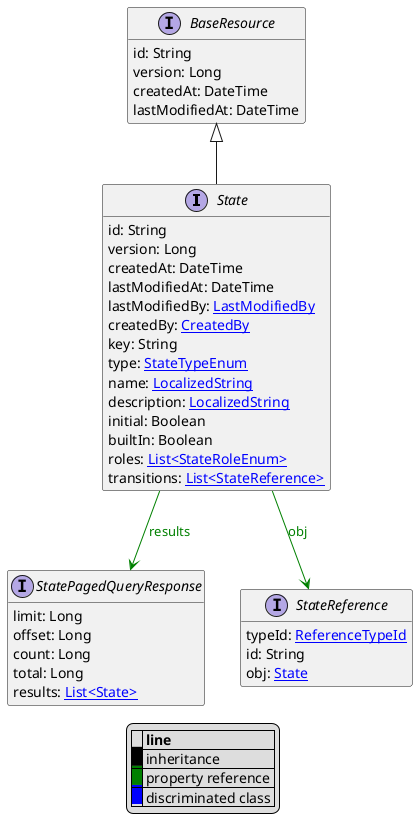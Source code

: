 @startuml

hide empty fields
hide empty methods
legend
|= |= line |
|<back:black>   </back>| inheritance |
|<back:green>   </back>| property reference |
|<back:blue>   </back>| discriminated class |
endlegend
interface State [[State.svg]] extends BaseResource {
    id: String
    version: Long
    createdAt: DateTime
    lastModifiedAt: DateTime
    lastModifiedBy: [[LastModifiedBy.svg LastModifiedBy]]
    createdBy: [[CreatedBy.svg CreatedBy]]
    key: String
    type: [[StateTypeEnum.svg StateTypeEnum]]
    name: [[LocalizedString.svg LocalizedString]]
    description: [[LocalizedString.svg LocalizedString]]
    initial: Boolean
    builtIn: Boolean
    roles: [[StateRoleEnum.svg List<StateRoleEnum>]]
    transitions: [[StateReference.svg List<StateReference>]]
}
interface BaseResource [[BaseResource.svg]]  {
    id: String
    version: Long
    createdAt: DateTime
    lastModifiedAt: DateTime
}


interface StatePagedQueryResponse [[StatePagedQueryResponse.svg]]  {
    limit: Long
    offset: Long
    count: Long
    total: Long
    results: [[State.svg List<State>]]
}
interface StateReference [[StateReference.svg]]  {
    typeId: [[ReferenceTypeId.svg ReferenceTypeId]]
    id: String
    obj: [[State.svg State]]
}

State --> StatePagedQueryResponse #green;text:green : "results"
State --> StateReference #green;text:green : "obj"
@enduml
